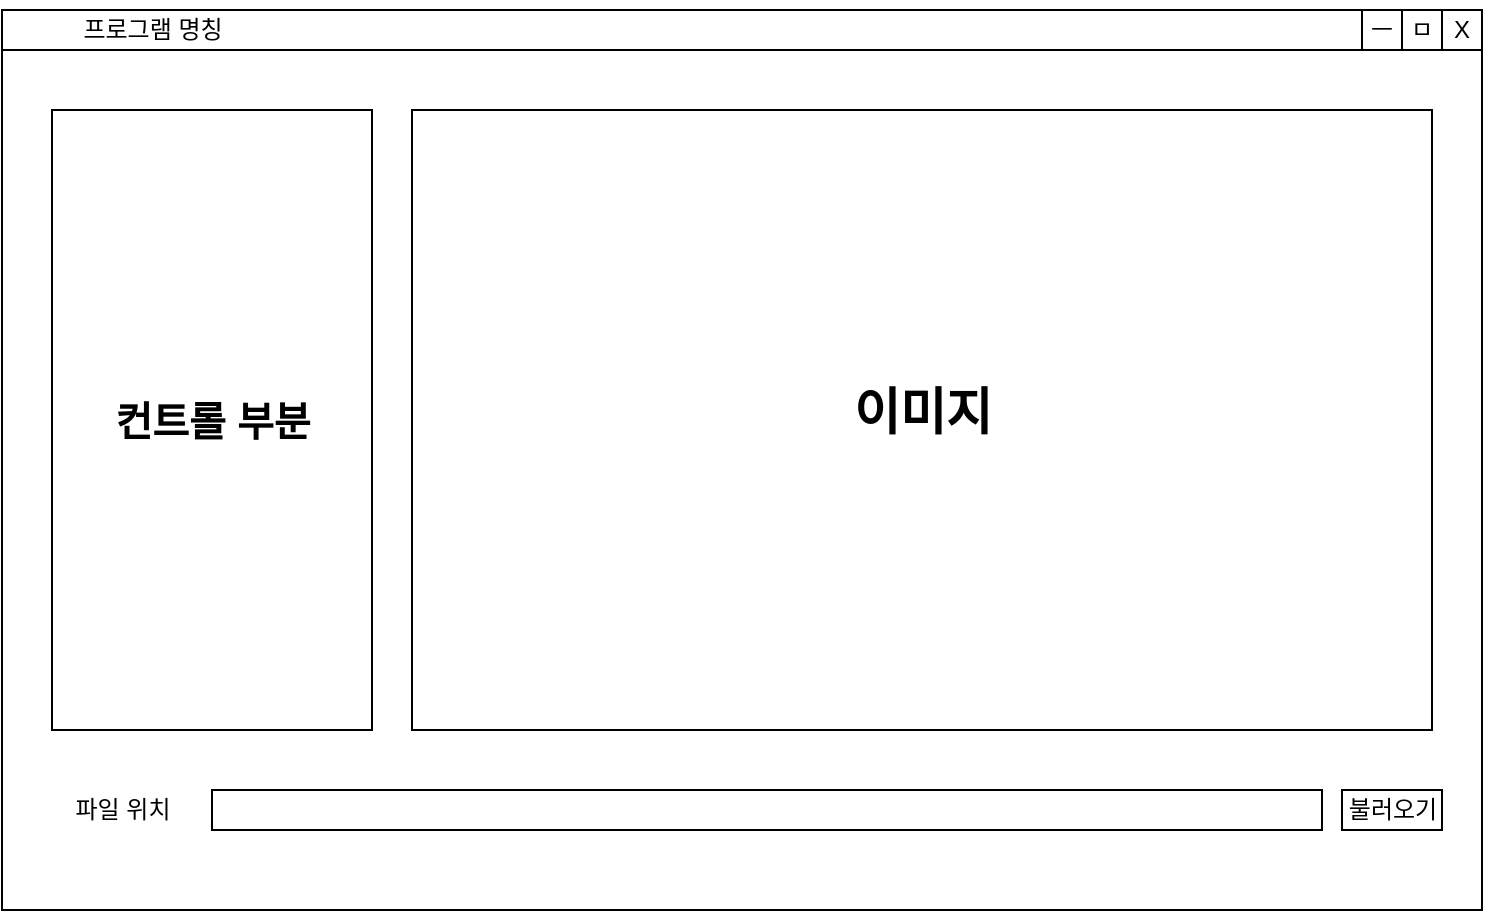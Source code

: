 <mxfile version="24.9.1">
  <diagram name="페이지-1" id="1CXfd67G8cg28f1LYDr9">
    <mxGraphModel dx="954" dy="558" grid="1" gridSize="10" guides="1" tooltips="1" connect="1" arrows="1" fold="1" page="1" pageScale="1" pageWidth="827" pageHeight="1169" math="0" shadow="0">
      <root>
        <mxCell id="0" />
        <mxCell id="1" parent="0" />
        <mxCell id="1zBdcWzT21QeWQQSh3dz-1" value="" style="rounded=0;whiteSpace=wrap;html=1;" vertex="1" parent="1">
          <mxGeometry x="60" y="40" width="740" height="450" as="geometry" />
        </mxCell>
        <mxCell id="1zBdcWzT21QeWQQSh3dz-2" value="" style="rounded=0;whiteSpace=wrap;html=1;" vertex="1" parent="1">
          <mxGeometry x="265" y="90" width="510" height="310" as="geometry" />
        </mxCell>
        <mxCell id="1zBdcWzT21QeWQQSh3dz-3" value="" style="rounded=0;whiteSpace=wrap;html=1;" vertex="1" parent="1">
          <mxGeometry x="60" y="40" width="740" height="20" as="geometry" />
        </mxCell>
        <mxCell id="1zBdcWzT21QeWQQSh3dz-5" value="X" style="whiteSpace=wrap;html=1;aspect=fixed;" vertex="1" parent="1">
          <mxGeometry x="780" y="40" width="20" height="20" as="geometry" />
        </mxCell>
        <mxCell id="1zBdcWzT21QeWQQSh3dz-6" value="ㅁ" style="whiteSpace=wrap;html=1;aspect=fixed;" vertex="1" parent="1">
          <mxGeometry x="760" y="40" width="20" height="20" as="geometry" />
        </mxCell>
        <mxCell id="1zBdcWzT21QeWQQSh3dz-7" value="ㅡ" style="whiteSpace=wrap;html=1;aspect=fixed;" vertex="1" parent="1">
          <mxGeometry x="740" y="40" width="20" height="20" as="geometry" />
        </mxCell>
        <mxCell id="1zBdcWzT21QeWQQSh3dz-8" value="" style="rounded=0;whiteSpace=wrap;html=1;" vertex="1" parent="1">
          <mxGeometry x="85" y="90" width="160" height="310" as="geometry" />
        </mxCell>
        <mxCell id="1zBdcWzT21QeWQQSh3dz-9" value="이미지" style="text;html=1;align=center;verticalAlign=middle;resizable=0;points=[];autosize=1;strokeColor=none;fillColor=none;fontSize=25;fontStyle=1" vertex="1" parent="1">
          <mxGeometry x="470" y="220" width="100" height="40" as="geometry" />
        </mxCell>
        <mxCell id="1zBdcWzT21QeWQQSh3dz-10" value="" style="rounded=0;whiteSpace=wrap;html=1;" vertex="1" parent="1">
          <mxGeometry x="165" y="430" width="555" height="20" as="geometry" />
        </mxCell>
        <mxCell id="1zBdcWzT21QeWQQSh3dz-11" value="파일 위치" style="text;html=1;align=center;verticalAlign=middle;resizable=0;points=[];autosize=1;strokeColor=none;fillColor=none;" vertex="1" parent="1">
          <mxGeometry x="85" y="425" width="70" height="30" as="geometry" />
        </mxCell>
        <mxCell id="1zBdcWzT21QeWQQSh3dz-12" value="컨트롤 부분" style="text;html=1;align=center;verticalAlign=middle;resizable=0;points=[];autosize=1;strokeColor=none;fillColor=none;fontSize=20;fontStyle=1" vertex="1" parent="1">
          <mxGeometry x="100" y="225" width="130" height="40" as="geometry" />
        </mxCell>
        <mxCell id="1zBdcWzT21QeWQQSh3dz-13" value="" style="rounded=0;whiteSpace=wrap;html=1;" vertex="1" parent="1">
          <mxGeometry x="730" y="430" width="50" height="20" as="geometry" />
        </mxCell>
        <mxCell id="1zBdcWzT21QeWQQSh3dz-14" value="불러오기" style="text;html=1;align=center;verticalAlign=middle;resizable=0;points=[];autosize=1;strokeColor=none;fillColor=none;" vertex="1" parent="1">
          <mxGeometry x="720" y="425" width="70" height="30" as="geometry" />
        </mxCell>
        <mxCell id="1zBdcWzT21QeWQQSh3dz-15" value="프로그램 명칭" style="text;html=1;align=center;verticalAlign=middle;resizable=0;points=[];autosize=1;strokeColor=none;fillColor=none;" vertex="1" parent="1">
          <mxGeometry x="85" y="35" width="100" height="30" as="geometry" />
        </mxCell>
      </root>
    </mxGraphModel>
  </diagram>
</mxfile>
